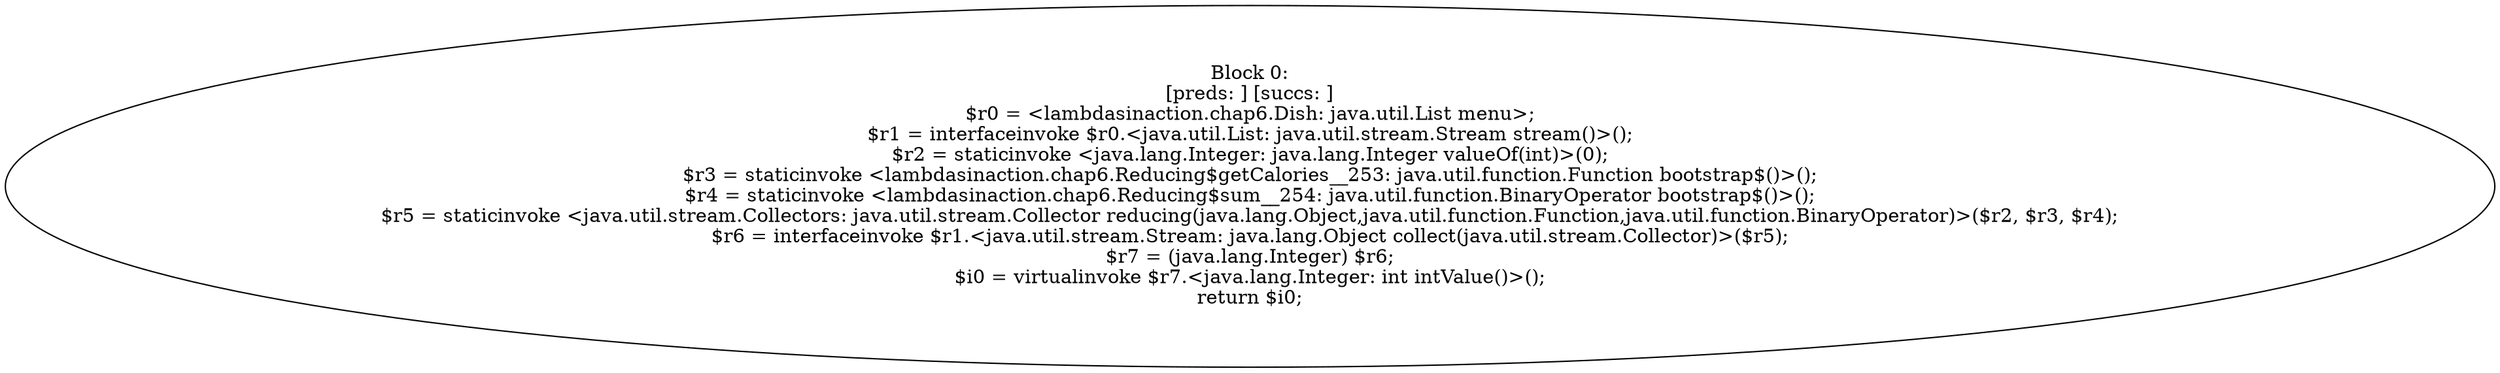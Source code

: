 digraph "unitGraph" {
    "Block 0:
[preds: ] [succs: ]
$r0 = <lambdasinaction.chap6.Dish: java.util.List menu>;
$r1 = interfaceinvoke $r0.<java.util.List: java.util.stream.Stream stream()>();
$r2 = staticinvoke <java.lang.Integer: java.lang.Integer valueOf(int)>(0);
$r3 = staticinvoke <lambdasinaction.chap6.Reducing$getCalories__253: java.util.function.Function bootstrap$()>();
$r4 = staticinvoke <lambdasinaction.chap6.Reducing$sum__254: java.util.function.BinaryOperator bootstrap$()>();
$r5 = staticinvoke <java.util.stream.Collectors: java.util.stream.Collector reducing(java.lang.Object,java.util.function.Function,java.util.function.BinaryOperator)>($r2, $r3, $r4);
$r6 = interfaceinvoke $r1.<java.util.stream.Stream: java.lang.Object collect(java.util.stream.Collector)>($r5);
$r7 = (java.lang.Integer) $r6;
$i0 = virtualinvoke $r7.<java.lang.Integer: int intValue()>();
return $i0;
"
}
